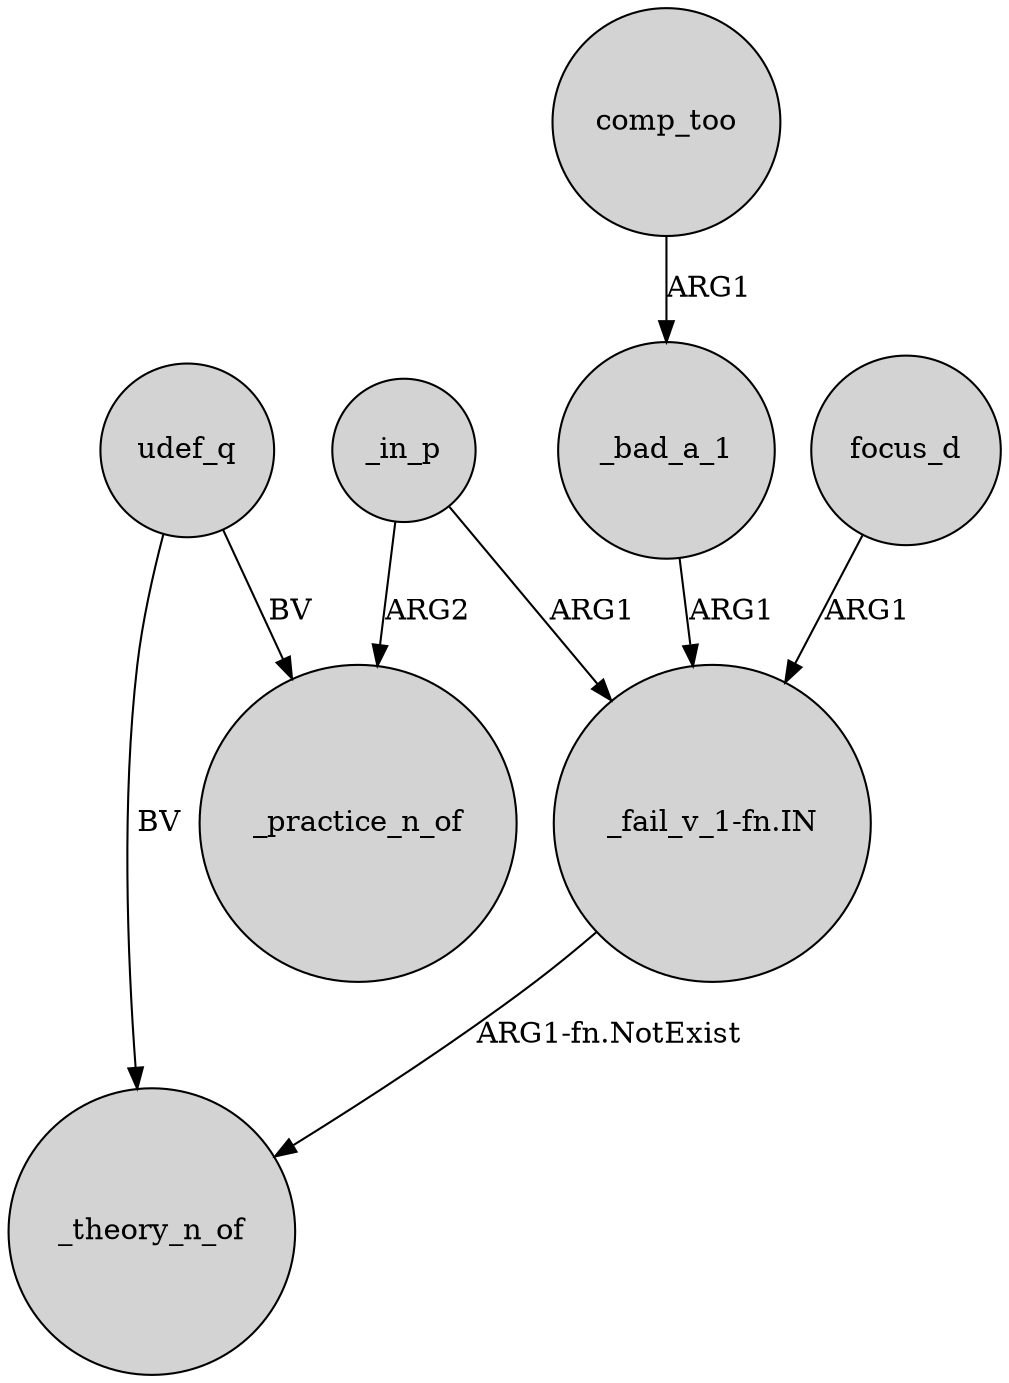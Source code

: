 digraph {
	node [shape=circle style=filled]
	udef_q -> _theory_n_of [label=BV]
	udef_q -> _practice_n_of [label=BV]
	"_fail_v_1-fn.IN" -> _theory_n_of [label="ARG1-fn.NotExist"]
	_in_p -> _practice_n_of [label=ARG2]
	_in_p -> "_fail_v_1-fn.IN" [label=ARG1]
	comp_too -> _bad_a_1 [label=ARG1]
	_bad_a_1 -> "_fail_v_1-fn.IN" [label=ARG1]
	focus_d -> "_fail_v_1-fn.IN" [label=ARG1]
}
